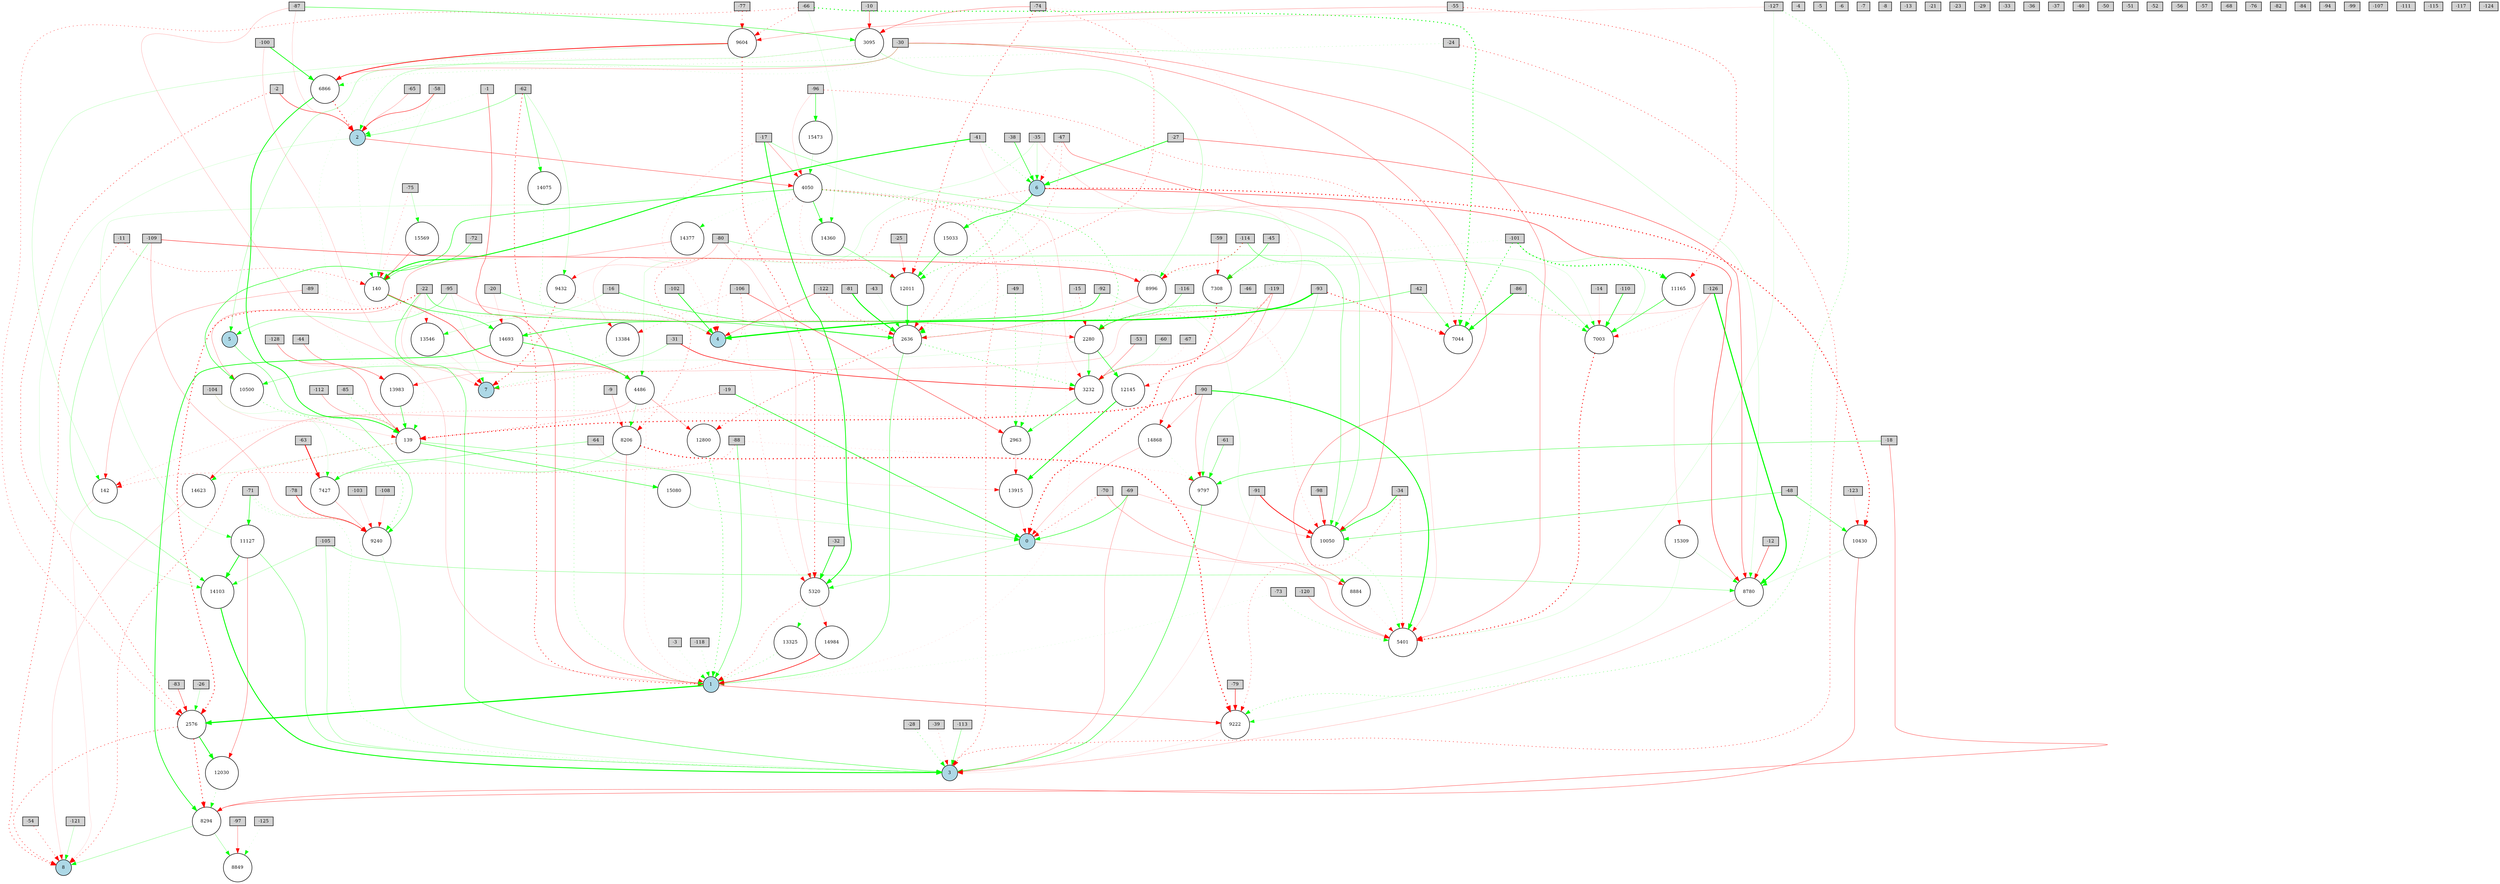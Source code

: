 digraph {
	node [fontsize=9 height=0.2 shape=circle width=0.2]
	-1 [fillcolor=lightgray shape=box style=filled]
	-2 [fillcolor=lightgray shape=box style=filled]
	-3 [fillcolor=lightgray shape=box style=filled]
	-4 [fillcolor=lightgray shape=box style=filled]
	-5 [fillcolor=lightgray shape=box style=filled]
	-6 [fillcolor=lightgray shape=box style=filled]
	-7 [fillcolor=lightgray shape=box style=filled]
	-8 [fillcolor=lightgray shape=box style=filled]
	-9 [fillcolor=lightgray shape=box style=filled]
	-10 [fillcolor=lightgray shape=box style=filled]
	-11 [fillcolor=lightgray shape=box style=filled]
	-12 [fillcolor=lightgray shape=box style=filled]
	-13 [fillcolor=lightgray shape=box style=filled]
	-14 [fillcolor=lightgray shape=box style=filled]
	-15 [fillcolor=lightgray shape=box style=filled]
	-16 [fillcolor=lightgray shape=box style=filled]
	-17 [fillcolor=lightgray shape=box style=filled]
	-18 [fillcolor=lightgray shape=box style=filled]
	-19 [fillcolor=lightgray shape=box style=filled]
	-20 [fillcolor=lightgray shape=box style=filled]
	-21 [fillcolor=lightgray shape=box style=filled]
	-22 [fillcolor=lightgray shape=box style=filled]
	-23 [fillcolor=lightgray shape=box style=filled]
	-24 [fillcolor=lightgray shape=box style=filled]
	-25 [fillcolor=lightgray shape=box style=filled]
	-26 [fillcolor=lightgray shape=box style=filled]
	-27 [fillcolor=lightgray shape=box style=filled]
	-28 [fillcolor=lightgray shape=box style=filled]
	-29 [fillcolor=lightgray shape=box style=filled]
	-30 [fillcolor=lightgray shape=box style=filled]
	-31 [fillcolor=lightgray shape=box style=filled]
	-32 [fillcolor=lightgray shape=box style=filled]
	-33 [fillcolor=lightgray shape=box style=filled]
	-34 [fillcolor=lightgray shape=box style=filled]
	-35 [fillcolor=lightgray shape=box style=filled]
	-36 [fillcolor=lightgray shape=box style=filled]
	-37 [fillcolor=lightgray shape=box style=filled]
	-38 [fillcolor=lightgray shape=box style=filled]
	-39 [fillcolor=lightgray shape=box style=filled]
	-40 [fillcolor=lightgray shape=box style=filled]
	-41 [fillcolor=lightgray shape=box style=filled]
	-42 [fillcolor=lightgray shape=box style=filled]
	-43 [fillcolor=lightgray shape=box style=filled]
	-44 [fillcolor=lightgray shape=box style=filled]
	-45 [fillcolor=lightgray shape=box style=filled]
	-46 [fillcolor=lightgray shape=box style=filled]
	-47 [fillcolor=lightgray shape=box style=filled]
	-48 [fillcolor=lightgray shape=box style=filled]
	-49 [fillcolor=lightgray shape=box style=filled]
	-50 [fillcolor=lightgray shape=box style=filled]
	-51 [fillcolor=lightgray shape=box style=filled]
	-52 [fillcolor=lightgray shape=box style=filled]
	-53 [fillcolor=lightgray shape=box style=filled]
	-54 [fillcolor=lightgray shape=box style=filled]
	-55 [fillcolor=lightgray shape=box style=filled]
	-56 [fillcolor=lightgray shape=box style=filled]
	-57 [fillcolor=lightgray shape=box style=filled]
	-58 [fillcolor=lightgray shape=box style=filled]
	-59 [fillcolor=lightgray shape=box style=filled]
	-60 [fillcolor=lightgray shape=box style=filled]
	-61 [fillcolor=lightgray shape=box style=filled]
	-62 [fillcolor=lightgray shape=box style=filled]
	-63 [fillcolor=lightgray shape=box style=filled]
	-64 [fillcolor=lightgray shape=box style=filled]
	-65 [fillcolor=lightgray shape=box style=filled]
	-66 [fillcolor=lightgray shape=box style=filled]
	-67 [fillcolor=lightgray shape=box style=filled]
	-68 [fillcolor=lightgray shape=box style=filled]
	-69 [fillcolor=lightgray shape=box style=filled]
	-70 [fillcolor=lightgray shape=box style=filled]
	-71 [fillcolor=lightgray shape=box style=filled]
	-72 [fillcolor=lightgray shape=box style=filled]
	-73 [fillcolor=lightgray shape=box style=filled]
	-74 [fillcolor=lightgray shape=box style=filled]
	-75 [fillcolor=lightgray shape=box style=filled]
	-76 [fillcolor=lightgray shape=box style=filled]
	-77 [fillcolor=lightgray shape=box style=filled]
	-78 [fillcolor=lightgray shape=box style=filled]
	-79 [fillcolor=lightgray shape=box style=filled]
	-80 [fillcolor=lightgray shape=box style=filled]
	-81 [fillcolor=lightgray shape=box style=filled]
	-82 [fillcolor=lightgray shape=box style=filled]
	-83 [fillcolor=lightgray shape=box style=filled]
	-84 [fillcolor=lightgray shape=box style=filled]
	-85 [fillcolor=lightgray shape=box style=filled]
	-86 [fillcolor=lightgray shape=box style=filled]
	-87 [fillcolor=lightgray shape=box style=filled]
	-88 [fillcolor=lightgray shape=box style=filled]
	-89 [fillcolor=lightgray shape=box style=filled]
	-90 [fillcolor=lightgray shape=box style=filled]
	-91 [fillcolor=lightgray shape=box style=filled]
	-92 [fillcolor=lightgray shape=box style=filled]
	-93 [fillcolor=lightgray shape=box style=filled]
	-94 [fillcolor=lightgray shape=box style=filled]
	-95 [fillcolor=lightgray shape=box style=filled]
	-96 [fillcolor=lightgray shape=box style=filled]
	-97 [fillcolor=lightgray shape=box style=filled]
	-98 [fillcolor=lightgray shape=box style=filled]
	-99 [fillcolor=lightgray shape=box style=filled]
	-100 [fillcolor=lightgray shape=box style=filled]
	-101 [fillcolor=lightgray shape=box style=filled]
	-102 [fillcolor=lightgray shape=box style=filled]
	-103 [fillcolor=lightgray shape=box style=filled]
	-104 [fillcolor=lightgray shape=box style=filled]
	-105 [fillcolor=lightgray shape=box style=filled]
	-106 [fillcolor=lightgray shape=box style=filled]
	-107 [fillcolor=lightgray shape=box style=filled]
	-108 [fillcolor=lightgray shape=box style=filled]
	-109 [fillcolor=lightgray shape=box style=filled]
	-110 [fillcolor=lightgray shape=box style=filled]
	-111 [fillcolor=lightgray shape=box style=filled]
	-112 [fillcolor=lightgray shape=box style=filled]
	-113 [fillcolor=lightgray shape=box style=filled]
	-114 [fillcolor=lightgray shape=box style=filled]
	-115 [fillcolor=lightgray shape=box style=filled]
	-116 [fillcolor=lightgray shape=box style=filled]
	-117 [fillcolor=lightgray shape=box style=filled]
	-118 [fillcolor=lightgray shape=box style=filled]
	-119 [fillcolor=lightgray shape=box style=filled]
	-120 [fillcolor=lightgray shape=box style=filled]
	-121 [fillcolor=lightgray shape=box style=filled]
	-122 [fillcolor=lightgray shape=box style=filled]
	-123 [fillcolor=lightgray shape=box style=filled]
	-124 [fillcolor=lightgray shape=box style=filled]
	-125 [fillcolor=lightgray shape=box style=filled]
	-126 [fillcolor=lightgray shape=box style=filled]
	-127 [fillcolor=lightgray shape=box style=filled]
	-128 [fillcolor=lightgray shape=box style=filled]
	0 [fillcolor=lightblue style=filled]
	1 [fillcolor=lightblue style=filled]
	2 [fillcolor=lightblue style=filled]
	3 [fillcolor=lightblue style=filled]
	4 [fillcolor=lightblue style=filled]
	5 [fillcolor=lightblue style=filled]
	6 [fillcolor=lightblue style=filled]
	7 [fillcolor=lightblue style=filled]
	8 [fillcolor=lightblue style=filled]
	4486 [fillcolor=white style=filled]
	7044 [fillcolor=white style=filled]
	139 [fillcolor=white style=filled]
	140 [fillcolor=white style=filled]
	7308 [fillcolor=white style=filled]
	142 [fillcolor=white style=filled]
	8206 [fillcolor=white style=filled]
	2576 [fillcolor=white style=filled]
	8849 [fillcolor=white style=filled]
	12800 [fillcolor=white style=filled]
	2963 [fillcolor=white style=filled]
	13325 [fillcolor=white style=filled]
	14868 [fillcolor=white style=filled]
	3095 [fillcolor=white style=filled]
	9240 [fillcolor=white style=filled]
	5401 [fillcolor=white style=filled]
	14103 [fillcolor=white style=filled]
	14360 [fillcolor=white style=filled]
	11165 [fillcolor=white style=filled]
	13983 [fillcolor=white style=filled]
	3232 [fillcolor=white style=filled]
	14623 [fillcolor=white style=filled]
	8996 [fillcolor=white style=filled]
	14377 [fillcolor=white style=filled]
	8884 [fillcolor=white style=filled]
	15033 [fillcolor=white style=filled]
	10430 [fillcolor=white style=filled]
	9222 [fillcolor=white style=filled]
	9604 [fillcolor=white style=filled]
	10050 [fillcolor=white style=filled]
	9797 [fillcolor=white style=filled]
	5320 [fillcolor=white style=filled]
	13384 [fillcolor=white style=filled]
	2636 [fillcolor=white style=filled]
	8780 [fillcolor=white style=filled]
	15309 [fillcolor=white style=filled]
	15569 [fillcolor=white style=filled]
	4050 [fillcolor=white style=filled]
	6866 [fillcolor=white style=filled]
	9432 [fillcolor=white style=filled]
	7003 [fillcolor=white style=filled]
	13915 [fillcolor=white style=filled]
	10500 [fillcolor=white style=filled]
	14693 [fillcolor=white style=filled]
	8294 [fillcolor=white style=filled]
	2280 [fillcolor=white style=filled]
	15080 [fillcolor=white style=filled]
	13546 [fillcolor=white style=filled]
	12011 [fillcolor=white style=filled]
	12145 [fillcolor=white style=filled]
	15473 [fillcolor=white style=filled]
	11127 [fillcolor=white style=filled]
	7427 [fillcolor=white style=filled]
	14075 [fillcolor=white style=filled]
	14984 [fillcolor=white style=filled]
	12030 [fillcolor=white style=filled]
	-17 -> 4 [color=red penwidth=0.27311996636467123 style=dotted]
	-89 -> 142 [color=red penwidth=0.3288988175428514 style=solid]
	-87 -> 2 [color=red penwidth=0.18495522078732032 style=solid]
	-38 -> 6 [color=green penwidth=0.9731025309786844 style=solid]
	-69 -> 0 [color=green penwidth=0.8635674487256899 style=solid]
	-49 -> 2636 [color=green penwidth=0.24666820590962055 style=dotted]
	-28 -> 3 [color=green penwidth=0.562751282931397 style=dotted]
	-65 -> 2 [color=red penwidth=0.3028780232161521 style=solid]
	-74 -> 2636 [color=red penwidth=0.776149171382229 style=dotted]
	-49 -> 2963 [color=green penwidth=0.782290397113217 style=dotted]
	2636 -> 1 [color=green penwidth=0.6015000089829684 style=solid]
	-87 -> 3095 [color=green penwidth=0.7318199256262994 style=solid]
	3095 -> 2 [color=green penwidth=0.26447514047263576 style=solid]
	-122 -> 2636 [color=red penwidth=0.7356358837199549 style=dotted]
	2636 -> 3232 [color=green penwidth=0.8092658754667329 style=dotted]
	-112 -> 139 [color=red penwidth=0.3968069353295328 style=solid]
	-106 -> 7 [color=red penwidth=0.4922999054846525 style=dotted]
	-90 -> 139 [color=red penwidth=2.004441544370338 style=dotted]
	-43 -> 2636 [color=green penwidth=0.10236094086485233 style=solid]
	142 -> 8 [color=red penwidth=0.1278911191623626 style=solid]
	-87 -> 1 [color=red penwidth=0.23447234667768188 style=solid]
	-93 -> 4 [color=green penwidth=2.474103163430957 style=solid]
	-54 -> 8 [color=red penwidth=0.6872846651992092 style=dotted]
	-17 -> 4050 [color=red penwidth=0.38601086987349165 style=solid]
	4050 -> 4 [color=red penwidth=0.5383118793734356 style=dotted]
	-62 -> 1 [color=red penwidth=1.211020339444543 style=dotted]
	-81 -> 2636 [color=green penwidth=1.8185967821074494 style=solid]
	1 -> 2576 [color=green penwidth=2.240243158640072 style=solid]
	4486 -> 1 [color=red penwidth=0.2131767222661866 style=dotted]
	-30 -> 5 [color=green penwidth=0.3389796487751793 style=solid]
	-113 -> 3 [color=green penwidth=0.5040734459789673 style=solid]
	2576 -> 8 [color=red penwidth=0.873042707606367 style=dotted]
	-58 -> 2 [color=red penwidth=0.788011318439272 style=solid]
	-71 -> 3 [color=green penwidth=0.2847797067711025 style=dotted]
	-39 -> 3 [color=red penwidth=0.31950127481563945 style=dotted]
	-91 -> 3 [color=red penwidth=0.11928855372243137 style=solid]
	2 -> 140 [color=green penwidth=0.2305613776744024 style=dotted]
	-74 -> 3095 [color=red penwidth=0.46359855919816806 style=solid]
	-24 -> 3 [color=red penwidth=0.8096510476714037 style=dotted]
	5320 -> 1 [color=red penwidth=0.6227107884152342 style=dotted]
	-30 -> 5401 [color=red penwidth=0.49212553026942274 style=solid]
	-73 -> 1 [color=green penwidth=0.11935936204718671 style=dotted]
	-30 -> 139 [color=green penwidth=0.15541195157585508 style=dotted]
	0 -> 5320 [color=green penwidth=0.3337239731181946 style=solid]
	-10 -> 3095 [color=red penwidth=0.580830253148046 style=solid]
	-67 -> 3232 [color=red penwidth=0.1816126473782701 style=dotted]
	-46 -> 2280 [color=green penwidth=0.1268676923593565 style=dotted]
	4050 -> 2963 [color=green penwidth=0.48216018691440543 style=dotted]
	-35 -> 6 [color=green penwidth=0.2614178501526039 style=solid]
	-2 -> 2576 [color=red penwidth=0.8715792976215578 style=dotted]
	-22 -> 3 [color=green penwidth=0.6738322431938509 style=solid]
	2 -> 4050 [color=red penwidth=0.6010645279874413 style=solid]
	-11 -> 8 [color=red penwidth=0.9434863253743195 style=dotted]
	-106 -> 5320 [color=red penwidth=0.26745795592103205 style=dotted]
	4050 -> 3232 [color=red penwidth=0.18813412200775237 style=solid]
	-62 -> 2 [color=green penwidth=0.46694339471543733 style=solid]
	-88 -> 142 [color=red penwidth=0.4949896566432459 style=dotted]
	-88 -> 1 [color=green penwidth=0.661691444673727 style=solid]
	-85 -> 139 [color=green penwidth=0.5877449102361875 style=dotted]
	-100 -> 7 [color=red penwidth=0.21419995987366713 style=solid]
	-30 -> 6866 [color=red penwidth=0.35369073698802955 style=solid]
	6866 -> 139 [color=green penwidth=1.44408261507691 style=solid]
	-127 -> 3095 [color=red penwidth=0.15398805795909776 style=solid]
	-126 -> 7003 [color=red penwidth=0.23060517881525586 style=dotted]
	-66 -> 7044 [color=green penwidth=1.7770843242436412 style=dotted]
	4050 -> 3 [color=red penwidth=0.8020880270972258 style=dotted]
	-96 -> 7044 [color=red penwidth=0.6882952367188174 style=dotted]
	-101 -> 7044 [color=green penwidth=1.3506998063593418 style=dotted]
	-74 -> 7308 [color=red penwidth=0.12249591556797276 style=dotted]
	7308 -> 2636 [color=green penwidth=0.2646109627308203 style=dotted]
	-63 -> 7427 [color=red penwidth=1.5391201695628758 style=solid]
	-86 -> 7044 [color=green penwidth=1.498211305250729 style=solid]
	-58 -> 140 [color=green penwidth=0.12217121634817021 style=solid]
	-19 -> 139 [color=red penwidth=0.6614833579944485 style=dotted]
	-104 -> 139 [color=red penwidth=0.15815498448839377 style=solid]
	-70 -> 5401 [color=red penwidth=0.3866430341383974 style=solid]
	-101 -> 7003 [color=green penwidth=0.2906863604471443 style=solid]
	-22 -> 7 [color=red penwidth=0.2124935412975259 style=solid]
	-20 -> 4 [color=green penwidth=0.43074841219336923 style=solid]
	-3 -> 1 [color=green penwidth=0.17724841194249863 style=dotted]
	-127 -> 5401 [color=green penwidth=0.14846705468807936 style=solid]
	-47 -> 2636 [color=red penwidth=0.5470457524081065 style=dotted]
	8206 -> 7427 [color=green penwidth=0.4149775958205658 style=solid]
	-24 -> 6866 [color=green penwidth=0.24509821415628472 style=dotted]
	-22 -> 2636 [color=green penwidth=0.8022763697518556 style=solid]
	2576 -> 8294 [color=red penwidth=1.4933867671521943 style=dotted]
	8294 -> 8 [color=green penwidth=0.3784430535078144 style=solid]
	-32 -> 5320 [color=green penwidth=1.2209045377729693 style=solid]
	-22 -> 2576 [color=red penwidth=1.550497320665075 style=dotted]
	-93 -> 7044 [color=red penwidth=1.4902406277441618 style=dotted]
	-26 -> 2576 [color=green penwidth=0.2918143302368511 style=solid]
	-114 -> 2636 [color=green penwidth=0.2708763501766339 style=dotted]
	6 -> 8206 [color=red penwidth=0.7377229885965358 style=dotted]
	-72 -> 140 [color=green penwidth=0.6774209841244372 style=solid]
	-30 -> 8780 [color=green penwidth=0.19371660302489424 style=solid]
	-66 -> 2576 [color=red penwidth=0.637554182711292 style=dotted]
	7308 -> 0 [color=red penwidth=2.04460515703494 style=dotted]
	8294 -> 8849 [color=green penwidth=0.3739629788351423 style=solid]
	7003 -> 5401 [color=red penwidth=1.7001851533614911 style=dotted]
	-30 -> 8884 [color=red penwidth=0.4777349794481447 style=solid]
	8884 -> 5401 [color=red penwidth=0.1471926797319114 style=dotted]
	-114 -> 8996 [color=red penwidth=1.2103839634500773 style=dotted]
	8996 -> 2636 [color=red penwidth=0.4506103352969961 style=solid]
	-60 -> 3232 [color=green penwidth=0.21314848368275158 style=solid]
	2280 -> 3232 [color=green penwidth=0.503054927280327 style=solid]
	8780 -> 3 [color=red penwidth=0.23264681689885322 style=solid]
	6 -> 8780 [color=red penwidth=0.781218451154165 style=solid]
	1 -> 9222 [color=red penwidth=0.5756006737100843 style=solid]
	-18 -> 8294 [color=red penwidth=0.5450669848872043 style=solid]
	9240 -> 3 [color=green penwidth=0.20959235698276601 style=solid]
	-73 -> 5401 [color=green penwidth=0.38237005584910366 style=dotted]
	-125 -> 8849 [color=green penwidth=0.16205692339462718 style=dotted]
	-126 -> 8780 [color=green penwidth=2.1398675496132458 style=solid]
	9432 -> 7 [color=red penwidth=1.3060307631632222 style=dotted]
	-127 -> 9222 [color=green penwidth=0.5334080649921935 style=dotted]
	-70 -> 0 [color=red penwidth=0.7053283434171985 style=dotted]
	-119 -> 3232 [color=red penwidth=0.46390478219323394 style=solid]
	-90 -> 5401 [color=green penwidth=1.6929127684809797 style=solid]
	-41 -> 140 [color=green penwidth=1.7625131679194763 style=solid]
	-66 -> 9604 [color=red penwidth=0.6338804738067986 style=dotted]
	-89 -> 2280 [color=red penwidth=0.2074168545908979 style=dotted]
	-1 -> 1 [color=red penwidth=0.6305768733645961 style=solid]
	-102 -> 4 [color=green penwidth=1.2531585521920698 style=solid]
	-34 -> 9222 [color=red penwidth=0.5564053792995881 style=dotted]
	6866 -> 2 [color=red penwidth=1.5196206682261277 style=dotted]
	-88 -> 9797 [color=red penwidth=0.1548735860409687 style=dotted]
	-95 -> 5 [color=green penwidth=0.47227497097574056 style=solid]
	9604 -> 5320 [color=red penwidth=1.2030837459438355 style=dotted]
	-95 -> 2280 [color=red penwidth=0.32011389964357295 style=solid]
	-34 -> 5401 [color=red penwidth=0.7417090713672133 style=dotted]
	-11 -> 140 [color=red penwidth=0.6528056238749979 style=dotted]
	-34 -> 10050 [color=green penwidth=1.236481325236718 style=solid]
	10050 -> 5401 [color=green penwidth=0.32739557215468645 style=dotted]
	8206 -> 9222 [color=red penwidth=2.1837240253439694 style=dotted]
	-19 -> 0 [color=green penwidth=1.0940033721608653 style=solid]
	-109 -> 8996 [color=red penwidth=0.7602944695833839 style=solid]
	-86 -> 7003 [color=green penwidth=0.7257792135884195 style=dotted]
	3095 -> 8996 [color=green penwidth=0.299302461880683 style=solid]
	-114 -> 10050 [color=green penwidth=0.5183102607888694 style=solid]
	6 -> 10430 [color=red penwidth=1.8803661369935012 style=dotted]
	10430 -> 8780 [color=green penwidth=0.1547810439899618 style=solid]
	-108 -> 9240 [color=red penwidth=0.16336193892878162 style=solid]
	4050 -> 10500 [color=green penwidth=0.8864778809175983 style=solid]
	10500 -> 9240 [color=green penwidth=0.684233745489499 style=dotted]
	-105 -> 8780 [color=green penwidth=0.39949073088013665 style=solid]
	-100 -> 6866 [color=green penwidth=1.3012633241511673 style=solid]
	-14 -> 7003 [color=red penwidth=0.14091505073148883 style=solid]
	-97 -> 8849 [color=red penwidth=0.42740024740509086 style=solid]
	-42 -> 2280 [color=green penwidth=0.6759108502643838 style=solid]
	-79 -> 9222 [color=red penwidth=0.8938799421004686 style=solid]
	-120 -> 5401 [color=red penwidth=0.38818051689524635 style=solid]
	-116 -> 2280 [color=green penwidth=0.5432926866590646 style=solid]
	4486 -> 8206 [color=green penwidth=0.2564423175873996 style=solid]
	-98 -> 10050 [color=red penwidth=0.8551633377901837 style=solid]
	-119 -> 2280 [color=red penwidth=0.6460634752149584 style=dotted]
	-42 -> 7044 [color=green penwidth=0.44167973407153704 style=solid]
	-48 -> 10050 [color=green penwidth=0.5775980593736203 style=solid]
	-96 -> 4050 [color=red penwidth=0.1639906518576177 style=solid]
	4050 -> 11127 [color=green penwidth=0.17205047292512798 style=solid]
	11127 -> 3 [color=green penwidth=0.53166674834512 style=solid]
	-101 -> 11165 [color=green penwidth=2.376122797766121 style=dotted]
	11165 -> 7003 [color=green penwidth=0.9158669063116195 style=solid]
	-69 -> 10050 [color=red penwidth=0.22436709128912724 style=solid]
	-128 -> 139 [color=red penwidth=0.4934197533083188 style=solid]
	9604 -> 142 [color=green penwidth=0.22136937867494627 style=solid]
	-69 -> 3 [color=red penwidth=0.3431953644386425 style=solid]
	-45 -> 7308 [color=green penwidth=0.7562909792847279 style=solid]
	-75 -> 140 [color=red penwidth=0.3776098257029773 style=dotted]
	-80 -> 9432 [color=red penwidth=0.1815120046742721 style=solid]
	-47 -> 10050 [color=red penwidth=0.5295436065723773 style=solid]
	-91 -> 10050 [color=red penwidth=1.3704135406952531 style=solid]
	-90 -> 9797 [color=red penwidth=0.38348861765544306 style=solid]
	-109 -> 9240 [color=red penwidth=0.30848207316239884 style=solid]
	0 -> 8884 [color=red penwidth=0.22355361195171086 style=solid]
	-12 -> 8780 [color=red penwidth=0.7214417580743944 style=solid]
	4050 -> 2280 [color=green penwidth=0.8896140170846566 style=dotted]
	9604 -> 6866 [color=red penwidth=1.3464168980433733 style=solid]
	2280 -> 10500 [color=green penwidth=0.11523475988107584 style=solid]
	-74 -> 12011 [color=red penwidth=1.1009546593886164 style=dotted]
	12011 -> 2636 [color=green penwidth=1.0047247452364043 style=solid]
	2576 -> 12030 [color=green penwidth=1.4166454570277995 style=solid]
	12030 -> 8294 [color=green penwidth=0.4333552323751123 style=dotted]
	9222 -> 3 [color=red penwidth=0.11502634192514472 style=solid]
	-25 -> 12011 [color=red penwidth=0.3347920363879605 style=solid]
	-41 -> 12145 [color=red penwidth=0.11458231874486396 style=solid]
	9432 -> 4 [color=red penwidth=0.3314184871048189 style=dotted]
	-114 -> 7003 [color=green penwidth=0.13551408224122807 style=solid]
	-71 -> 11127 [color=green penwidth=0.9093890675451025 style=solid]
	8996 -> 10050 [color=red penwidth=0.307994876019801 style=dotted]
	-71 -> 9240 [color=green penwidth=0.38657250463662873 style=dotted]
	2280 -> 12145 [color=green penwidth=0.9965071277665188 style=solid]
	-101 -> 7308 [color=green penwidth=0.1879925970248824 style=dotted]
	3095 -> 6866 [color=red penwidth=0.14408511354514508 style=dotted]
	-27 -> 8780 [color=red penwidth=0.662054068673308 style=solid]
	-27 -> 6 [color=green penwidth=1.376703696908246 style=solid]
	-2 -> 2 [color=red penwidth=0.7967313542246207 style=solid]
	-80 -> 7003 [color=green penwidth=0.4091022543800662 style=solid]
	4486 -> 12800 [color=red penwidth=0.42544518261266595 style=solid]
	12800 -> 1 [color=green penwidth=0.8797903570443025 style=dotted]
	-78 -> 9240 [color=red penwidth=1.0033522717032726 style=solid]
	-95 -> 7 [color=green penwidth=0.14835872366891337 style=solid]
	5 -> 9240 [color=green penwidth=0.6034561018801855 style=solid]
	-35 -> 4486 [color=green penwidth=0.1811155725434564 style=solid]
	-110 -> 7003 [color=green penwidth=1.149679981594674 style=solid]
	-106 -> 2963 [color=red penwidth=0.6596617030825089 style=solid]
	7427 -> 9240 [color=red penwidth=0.33951470101352144 style=solid]
	-15 -> 1 [color=red penwidth=0.1301864124941873 style=dotted]
	9797 -> 3 [color=green penwidth=0.8494502971350574 style=solid]
	2636 -> 12800 [color=red penwidth=0.9091083220055747 style=dotted]
	-35 -> 5401 [color=red penwidth=0.1958613370636738 style=solid]
	-64 -> 7427 [color=green penwidth=0.4999612188316609 style=solid]
	5320 -> 13325 [color=green penwidth=0.238195881936298 style=dotted]
	13325 -> 1 [color=green penwidth=0.46016319644520665 style=dotted]
	-77 -> 9604 [color=red penwidth=0.7095551948246773 style=dotted]
	-17 -> 10050 [color=green penwidth=0.39831595019634236 style=solid]
	-106 -> 13384 [color=red penwidth=0.3633691455165856 style=dotted]
	13384 -> 7 [color=green penwidth=0.41347832316294775 style=dotted]
	-55 -> 9604 [color=red penwidth=0.3572779144301581 style=solid]
	-47 -> 6 [color=red penwidth=0.4834264823774532 style=dotted]
	4050 -> 12011 [color=red penwidth=0.2964707520753811 style=dotted]
	-22 -> 13546 [color=red penwidth=0.14023523135116944 style=solid]
	13546 -> 7 [color=red penwidth=0.13049299184974947 style=solid]
	8206 -> 1 [color=red penwidth=0.4040499957566571 style=solid]
	-105 -> 3 [color=green penwidth=0.34554582225301456 style=solid]
	-15 -> 2280 [color=red penwidth=0.5738861708280749 style=dotted]
	-16 -> 13546 [color=green penwidth=0.2401113703469409 style=solid]
	139 -> 8 [color=red penwidth=0.7684181284679821 style=dotted]
	-17 -> 5320 [color=green penwidth=1.4840228876108579 style=solid]
	-90 -> 142 [color=red penwidth=0.3175896893513295 style=dotted]
	-16 -> 2636 [color=green penwidth=0.7897011463995302 style=solid]
	11127 -> 12030 [color=red penwidth=0.5080834030715711 style=solid]
	-121 -> 8 [color=green penwidth=0.2955004882348518 style=solid]
	12145 -> 13915 [color=green penwidth=1.4297770099876528 style=solid]
	13915 -> 0 [color=red penwidth=0.1525544288725244 style=solid]
	-61 -> 9797 [color=green penwidth=0.5709773416196008 style=solid]
	-128 -> 13983 [color=red penwidth=0.1624035713557443 style=solid]
	13983 -> 139 [color=green penwidth=0.7893812952590126 style=solid]
	-80 -> 5320 [color=red penwidth=0.21047635172823678 style=solid]
	-9 -> 8206 [color=red penwidth=0.2883882371046164 style=solid]
	-62 -> 14075 [color=green penwidth=0.6931899188282106 style=solid]
	14075 -> 1 [color=green penwidth=0.4047816821879102 style=dotted]
	-44 -> 13983 [color=red penwidth=0.47455933718971277 style=solid]
	-105 -> 14103 [color=green penwidth=0.29618952740494214 style=solid]
	14103 -> 3 [color=green penwidth=1.7498005863541561 style=solid]
	-62 -> 9432 [color=green penwidth=0.250889701293422 style=solid]
	-80 -> 13384 [color=red penwidth=0.15217178082821164 style=solid]
	-55 -> 11165 [color=red penwidth=0.9170804602576351 style=dotted]
	-104 -> 7427 [color=green penwidth=0.13402885360767125 style=solid]
	2 -> 14103 [color=green penwidth=0.14608037535807838 style=solid]
	-31 -> 10500 [color=green penwidth=0.3415698999531232 style=solid]
	4050 -> 14360 [color=green penwidth=0.9595095797560969 style=solid]
	14360 -> 12011 [color=green penwidth=0.5542177242340737 style=solid]
	6 -> 12011 [color=green penwidth=0.859496498544802 style=dotted]
	4050 -> 14377 [color=green penwidth=0.14179901982890875 style=dotted]
	14377 -> 10500 [color=red penwidth=0.3502848278385823 style=solid]
	-118 -> 1 [color=green penwidth=0.2798802309048861 style=dotted]
	139 -> 0 [color=green penwidth=0.4810260907169307 style=solid]
	-18 -> 9797 [color=green penwidth=0.6066812324108878 style=solid]
	-48 -> 10430 [color=green penwidth=0.6819297296508566 style=solid]
	-41 -> 6 [color=green penwidth=0.489625067231931 style=dotted]
	-1 -> 2 [color=green penwidth=0.14531339056518697 style=dotted]
	139 -> 14623 [color=green penwidth=0.10933952633158006 style=solid]
	14623 -> 8 [color=red penwidth=0.18187146468000162 style=solid]
	140 -> 4486 [color=red penwidth=0.8342175474911767 style=solid]
	140 -> 14693 [color=green penwidth=0.8879600473793275 style=solid]
	14693 -> 4486 [color=green penwidth=1.047198554292554 style=solid]
	-53 -> 3232 [color=red penwidth=0.46850085959248533 style=solid]
	11127 -> 14103 [color=green penwidth=1.41260718579254 style=solid]
	-109 -> 14103 [color=green penwidth=0.39950079295580443 style=solid]
	-90 -> 14868 [color=red penwidth=0.27142247564139077 style=solid]
	14868 -> 9797 [color=green penwidth=0.16565008034284084 style=dotted]
	-31 -> 3232 [color=red penwidth=1.0852310639188472 style=solid]
	-64 -> 13915 [color=red penwidth=0.11406652745771607 style=solid]
	5320 -> 14984 [color=red penwidth=0.2541675275038039 style=solid]
	14984 -> 1 [color=red penwidth=1.1030002270971995 style=solid]
	-20 -> 14693 [color=red penwidth=0.14475023650252178 style=solid]
	6 -> 15033 [color=green penwidth=1.1399464005288786 style=solid]
	15033 -> 12011 [color=green penwidth=0.9281884295224193 style=solid]
	-59 -> 7308 [color=red penwidth=0.33611540978651316 style=solid]
	-123 -> 10430 [color=red penwidth=0.12307062659227716 style=solid]
	139 -> 15080 [color=green penwidth=0.8526661551048201 style=solid]
	15080 -> 0 [color=green penwidth=0.20378679764431118 style=solid]
	10430 -> 8294 [color=red penwidth=0.5052254661715072 style=solid]
	-92 -> 14693 [color=green penwidth=1.1281832517535813 style=solid]
	14693 -> 8294 [color=green penwidth=1.2821805860396651 style=solid]
	-119 -> 14868 [color=red penwidth=0.4266945237556048 style=solid]
	-122 -> 4 [color=red penwidth=0.4738234341704537 style=solid]
	-126 -> 15309 [color=red penwidth=0.2143758647147658 style=solid]
	15309 -> 8780 [color=green penwidth=0.1460254255624293 style=solid]
	-92 -> 8884 [color=green penwidth=0.12491278171580977 style=solid]
	3232 -> 2963 [color=green penwidth=0.6663374208171496 style=solid]
	2963 -> 13915 [color=red penwidth=0.2771366814362962 style=solid]
	-83 -> 2576 [color=red penwidth=0.5954251822927535 style=solid]
	-103 -> 9240 [color=red penwidth=0.1651290898450813 style=solid]
	-96 -> 15473 [color=green penwidth=0.8298765366987764 style=solid]
	15473 -> 4050 [color=green penwidth=0.1910276419786114 style=solid]
	-66 -> 14360 [color=green penwidth=0.12070203691720609 style=solid]
	-75 -> 15569 [color=green penwidth=0.30000000000000004 style=solid]
	15569 -> 140 [color=red penwidth=0.5231968680547757 style=solid]
	14868 -> 0 [color=red penwidth=0.2649050013477259 style=solid]
	-93 -> 9797 [color=green penwidth=0.28885720507380735 style=solid]
	15309 -> 9222 [color=green penwidth=0.13024713359129636 style=solid]
	-126 -> 13983 [color=red penwidth=0.23438883960416068 style=solid]
	4486 -> 14623 [color=red penwidth=0.30489742129162245 style=solid]
}
